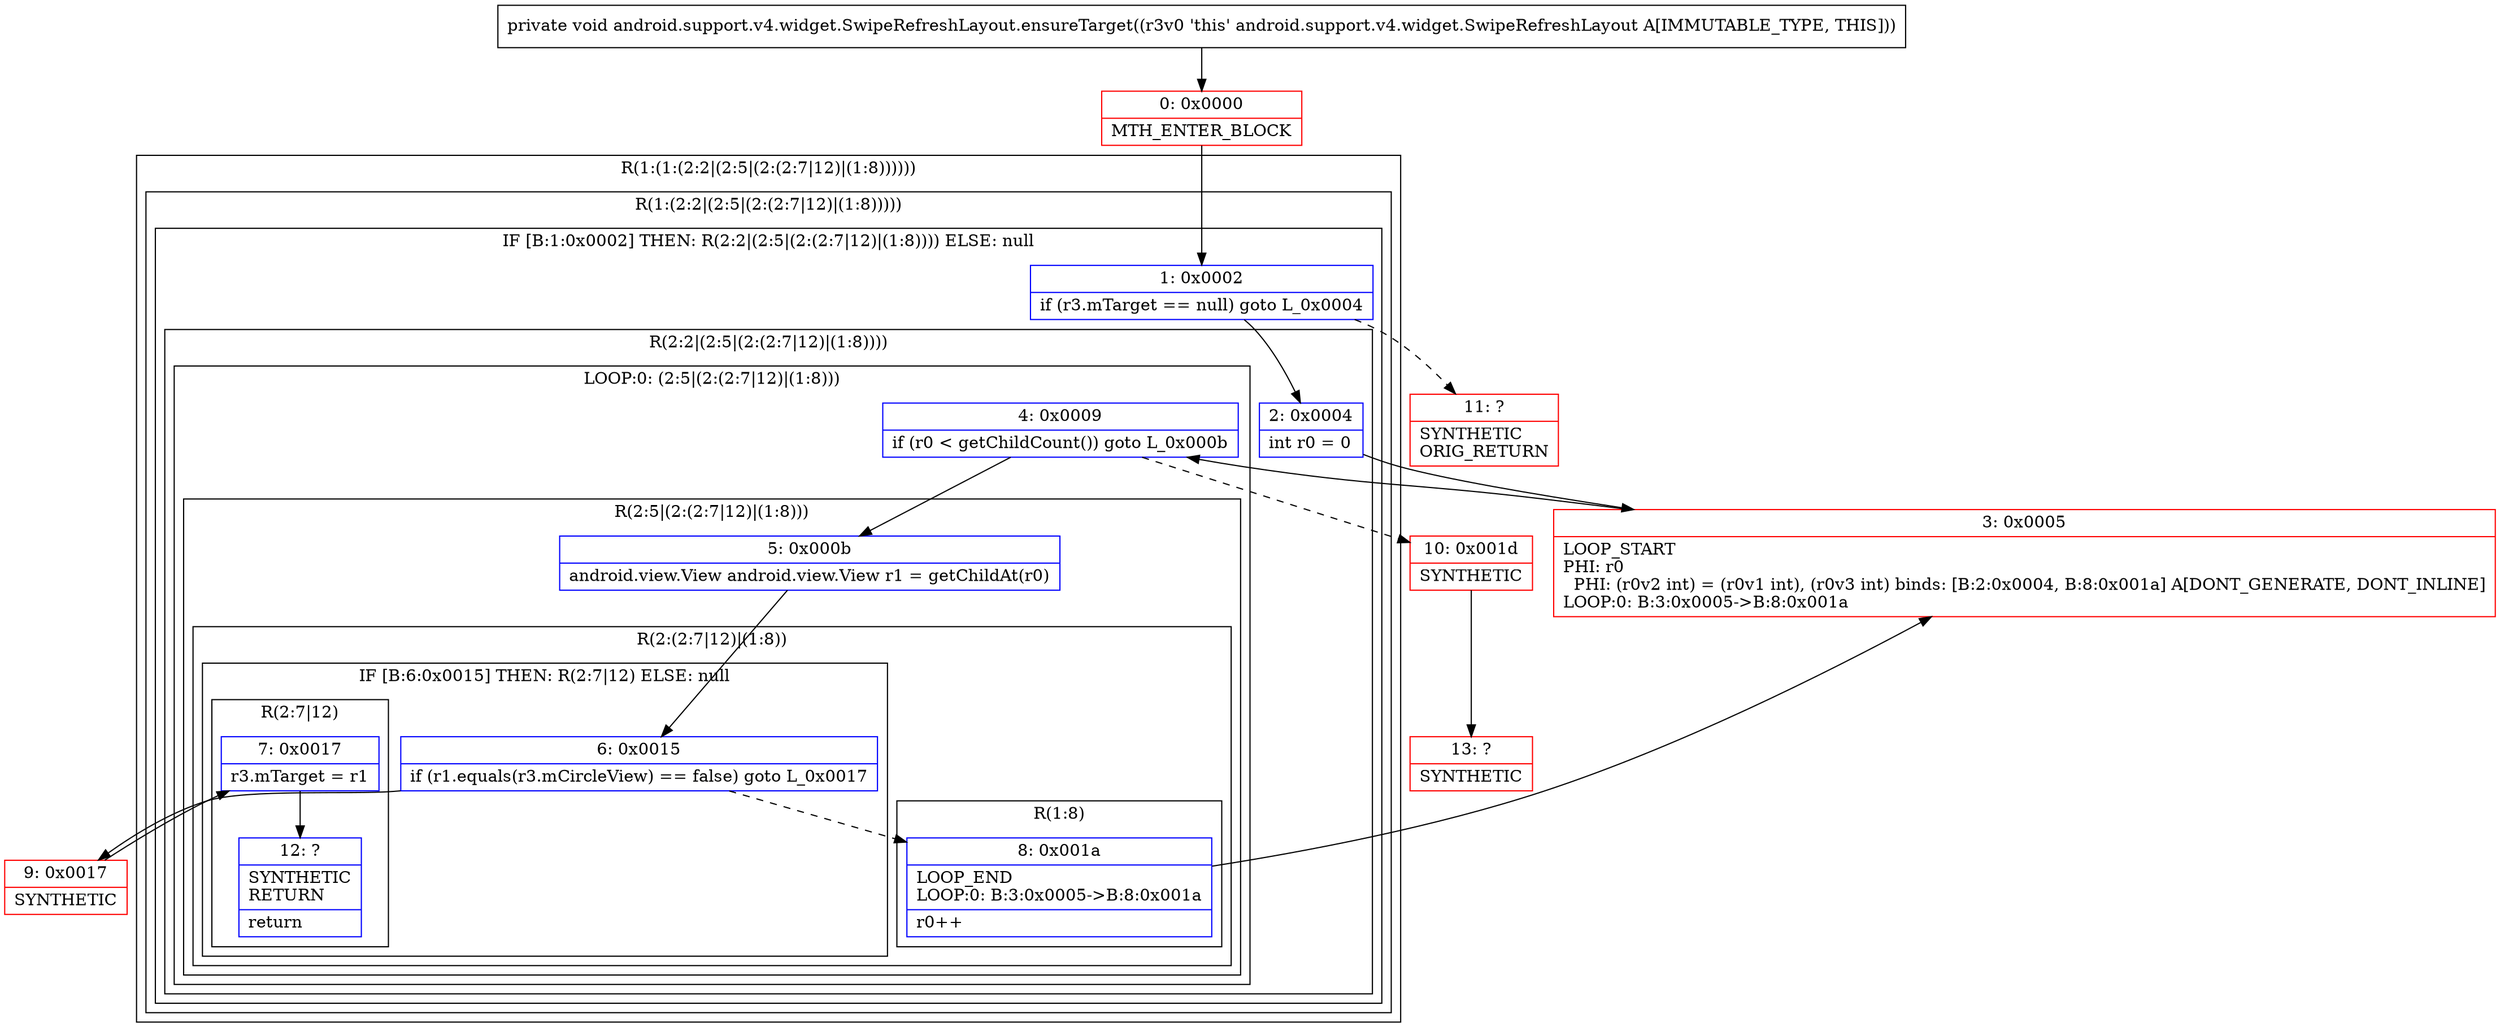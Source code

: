 digraph "CFG forandroid.support.v4.widget.SwipeRefreshLayout.ensureTarget()V" {
subgraph cluster_Region_1052925606 {
label = "R(1:(1:(2:2|(2:5|(2:(2:7|12)|(1:8))))))";
node [shape=record,color=blue];
subgraph cluster_Region_618912688 {
label = "R(1:(2:2|(2:5|(2:(2:7|12)|(1:8)))))";
node [shape=record,color=blue];
subgraph cluster_IfRegion_1495924481 {
label = "IF [B:1:0x0002] THEN: R(2:2|(2:5|(2:(2:7|12)|(1:8)))) ELSE: null";
node [shape=record,color=blue];
Node_1 [shape=record,label="{1\:\ 0x0002|if (r3.mTarget == null) goto L_0x0004\l}"];
subgraph cluster_Region_1962203392 {
label = "R(2:2|(2:5|(2:(2:7|12)|(1:8))))";
node [shape=record,color=blue];
Node_2 [shape=record,label="{2\:\ 0x0004|int r0 = 0\l}"];
subgraph cluster_LoopRegion_2082651809 {
label = "LOOP:0: (2:5|(2:(2:7|12)|(1:8)))";
node [shape=record,color=blue];
Node_4 [shape=record,label="{4\:\ 0x0009|if (r0 \< getChildCount()) goto L_0x000b\l}"];
subgraph cluster_Region_2059815397 {
label = "R(2:5|(2:(2:7|12)|(1:8)))";
node [shape=record,color=blue];
Node_5 [shape=record,label="{5\:\ 0x000b|android.view.View android.view.View r1 = getChildAt(r0)\l}"];
subgraph cluster_Region_2044654841 {
label = "R(2:(2:7|12)|(1:8))";
node [shape=record,color=blue];
subgraph cluster_IfRegion_682140516 {
label = "IF [B:6:0x0015] THEN: R(2:7|12) ELSE: null";
node [shape=record,color=blue];
Node_6 [shape=record,label="{6\:\ 0x0015|if (r1.equals(r3.mCircleView) == false) goto L_0x0017\l}"];
subgraph cluster_Region_1100400486 {
label = "R(2:7|12)";
node [shape=record,color=blue];
Node_7 [shape=record,label="{7\:\ 0x0017|r3.mTarget = r1\l}"];
Node_12 [shape=record,label="{12\:\ ?|SYNTHETIC\lRETURN\l|return\l}"];
}
}
subgraph cluster_Region_673294964 {
label = "R(1:8)";
node [shape=record,color=blue];
Node_8 [shape=record,label="{8\:\ 0x001a|LOOP_END\lLOOP:0: B:3:0x0005\-\>B:8:0x001a\l|r0++\l}"];
}
}
}
}
}
}
}
}
Node_0 [shape=record,color=red,label="{0\:\ 0x0000|MTH_ENTER_BLOCK\l}"];
Node_3 [shape=record,color=red,label="{3\:\ 0x0005|LOOP_START\lPHI: r0 \l  PHI: (r0v2 int) = (r0v1 int), (r0v3 int) binds: [B:2:0x0004, B:8:0x001a] A[DONT_GENERATE, DONT_INLINE]\lLOOP:0: B:3:0x0005\-\>B:8:0x001a\l}"];
Node_9 [shape=record,color=red,label="{9\:\ 0x0017|SYNTHETIC\l}"];
Node_10 [shape=record,color=red,label="{10\:\ 0x001d|SYNTHETIC\l}"];
Node_11 [shape=record,color=red,label="{11\:\ ?|SYNTHETIC\lORIG_RETURN\l}"];
Node_13 [shape=record,color=red,label="{13\:\ ?|SYNTHETIC\l}"];
MethodNode[shape=record,label="{private void android.support.v4.widget.SwipeRefreshLayout.ensureTarget((r3v0 'this' android.support.v4.widget.SwipeRefreshLayout A[IMMUTABLE_TYPE, THIS])) }"];
MethodNode -> Node_0;
Node_1 -> Node_2;
Node_1 -> Node_11[style=dashed];
Node_2 -> Node_3;
Node_4 -> Node_5;
Node_4 -> Node_10[style=dashed];
Node_5 -> Node_6;
Node_6 -> Node_8[style=dashed];
Node_6 -> Node_9;
Node_7 -> Node_12;
Node_8 -> Node_3;
Node_0 -> Node_1;
Node_3 -> Node_4;
Node_9 -> Node_7;
Node_10 -> Node_13;
}

